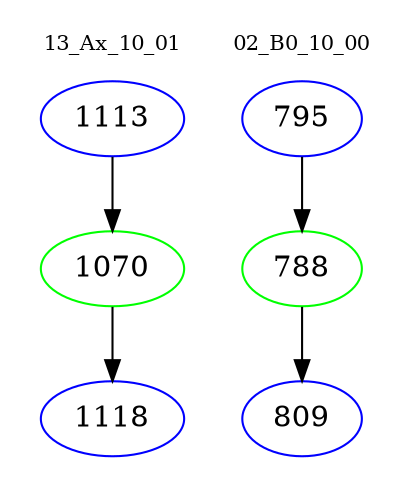 digraph{
subgraph cluster_0 {
color = white
label = "13_Ax_10_01";
fontsize=10;
T0_1113 [label="1113", color="blue"]
T0_1113 -> T0_1070 [color="black"]
T0_1070 [label="1070", color="green"]
T0_1070 -> T0_1118 [color="black"]
T0_1118 [label="1118", color="blue"]
}
subgraph cluster_1 {
color = white
label = "02_B0_10_00";
fontsize=10;
T1_795 [label="795", color="blue"]
T1_795 -> T1_788 [color="black"]
T1_788 [label="788", color="green"]
T1_788 -> T1_809 [color="black"]
T1_809 [label="809", color="blue"]
}
}
